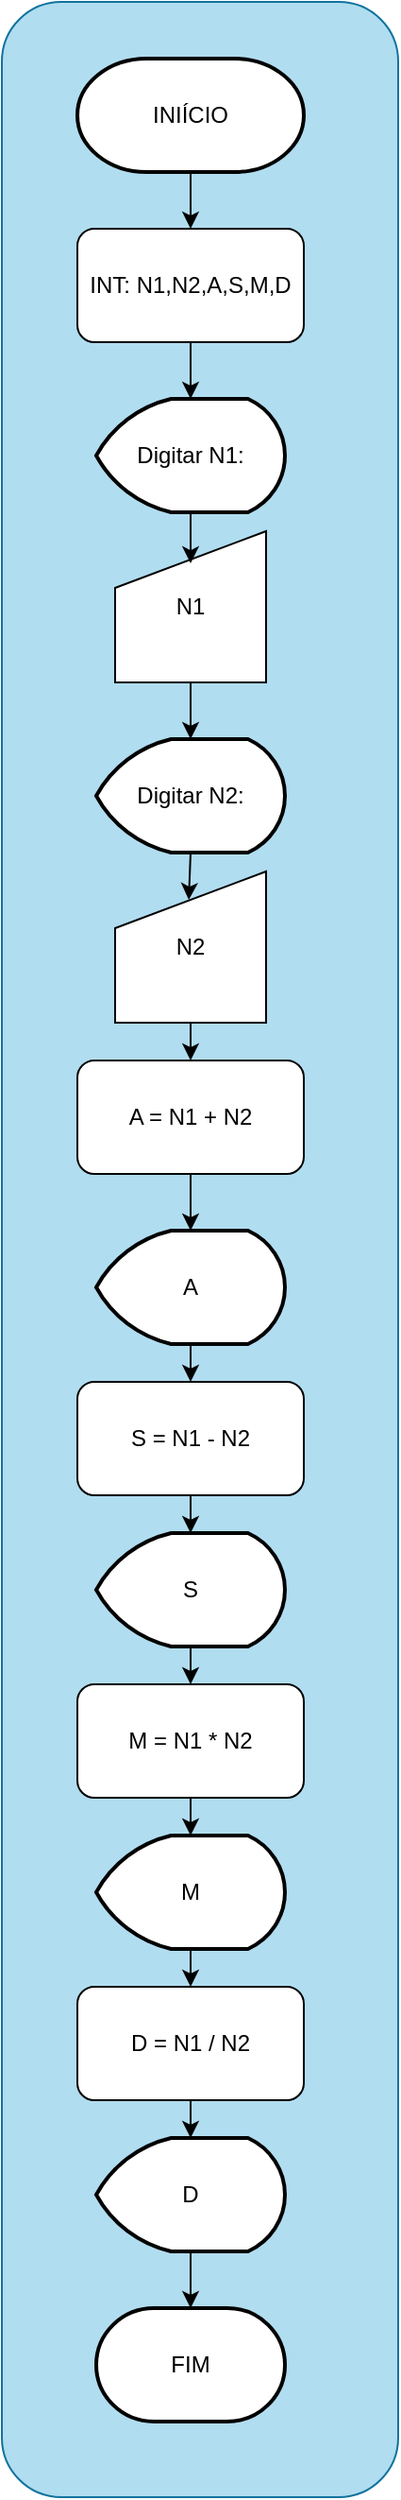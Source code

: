 <mxfile>
    <diagram id="YCCkgQdbygvakr6kUrGI" name="Page-1">
        <mxGraphModel dx="1239" dy="2065" grid="1" gridSize="10" guides="1" tooltips="1" connect="1" arrows="1" fold="1" page="1" pageScale="1" pageWidth="850" pageHeight="1100" math="0" shadow="0">
            <root>
                <mxCell id="0"/>
                <mxCell id="1" parent="0"/>
                <mxCell id="76" value="" style="rounded=1;whiteSpace=wrap;html=1;fillColor=#b1ddf0;strokeColor=#10739e;" parent="1" vertex="1">
                    <mxGeometry x="230" y="-20" width="210" height="1320" as="geometry"/>
                </mxCell>
                <mxCell id="27" value="" style="edgeStyle=none;html=1;" parent="1" source="2" target="24" edge="1">
                    <mxGeometry relative="1" as="geometry"/>
                </mxCell>
                <mxCell id="2" value="INIÍCIO" style="strokeWidth=2;html=1;shape=mxgraph.flowchart.terminator;whiteSpace=wrap;" parent="1" vertex="1">
                    <mxGeometry x="270" y="10" width="120" height="60" as="geometry"/>
                </mxCell>
                <mxCell id="3" value="FIM" style="strokeWidth=2;html=1;shape=mxgraph.flowchart.terminator;whiteSpace=wrap;" parent="1" vertex="1">
                    <mxGeometry x="280" y="1200" width="100" height="60" as="geometry"/>
                </mxCell>
                <mxCell id="10" value="Digitar N1:" style="strokeWidth=2;html=1;shape=mxgraph.flowchart.display;whiteSpace=wrap;" parent="1" vertex="1">
                    <mxGeometry x="280" y="190" width="100" height="60" as="geometry"/>
                </mxCell>
                <mxCell id="17" value="Digitar N2:" style="strokeWidth=2;html=1;shape=mxgraph.flowchart.display;whiteSpace=wrap;" parent="1" vertex="1">
                    <mxGeometry x="280" y="370" width="100" height="60" as="geometry"/>
                </mxCell>
                <mxCell id="18" value="N1" style="shape=manualInput;whiteSpace=wrap;html=1;" parent="1" vertex="1">
                    <mxGeometry x="290" y="260" width="80" height="80" as="geometry"/>
                </mxCell>
                <mxCell id="20" style="edgeStyle=none;html=1;exitX=0.5;exitY=1;exitDx=0;exitDy=0;exitPerimeter=0;entryX=0.5;entryY=0.213;entryDx=0;entryDy=0;entryPerimeter=0;" parent="1" source="10" target="18" edge="1">
                    <mxGeometry relative="1" as="geometry"/>
                </mxCell>
                <mxCell id="21" style="edgeStyle=none;html=1;exitX=0.5;exitY=1;exitDx=0;exitDy=0;entryX=0.5;entryY=0;entryDx=0;entryDy=0;entryPerimeter=0;" parent="1" source="18" target="17" edge="1">
                    <mxGeometry relative="1" as="geometry"/>
                </mxCell>
                <mxCell id="78" style="edgeStyle=none;html=1;entryX=0.5;entryY=0;entryDx=0;entryDy=0;" parent="1" source="22" target="77" edge="1">
                    <mxGeometry relative="1" as="geometry"/>
                </mxCell>
                <mxCell id="22" value="N2" style="shape=manualInput;whiteSpace=wrap;html=1;" parent="1" vertex="1">
                    <mxGeometry x="290" y="440" width="80" height="80" as="geometry"/>
                </mxCell>
                <mxCell id="23" style="edgeStyle=none;html=1;exitX=0.5;exitY=1;exitDx=0;exitDy=0;exitPerimeter=0;entryX=0.488;entryY=0.188;entryDx=0;entryDy=0;entryPerimeter=0;" parent="1" source="17" target="22" edge="1">
                    <mxGeometry relative="1" as="geometry"/>
                </mxCell>
                <mxCell id="24" value="INT: N1,N2,A,S,M,D" style="rounded=1;whiteSpace=wrap;html=1;" parent="1" vertex="1">
                    <mxGeometry x="270" y="100" width="120" height="60" as="geometry"/>
                </mxCell>
                <mxCell id="26" style="edgeStyle=none;html=1;entryX=0.5;entryY=0;entryDx=0;entryDy=0;entryPerimeter=0;" parent="1" source="24" target="10" edge="1">
                    <mxGeometry relative="1" as="geometry"/>
                </mxCell>
                <mxCell id="77" value="A = N1 + N2" style="rounded=1;whiteSpace=wrap;html=1;" parent="1" vertex="1">
                    <mxGeometry x="270" y="540" width="120" height="60" as="geometry"/>
                </mxCell>
                <mxCell id="82" style="edgeStyle=none;html=1;entryX=0.5;entryY=0;entryDx=0;entryDy=0;" parent="1" source="79" target="81" edge="1">
                    <mxGeometry relative="1" as="geometry"/>
                </mxCell>
                <mxCell id="79" value="A" style="strokeWidth=2;html=1;shape=mxgraph.flowchart.display;whiteSpace=wrap;" parent="1" vertex="1">
                    <mxGeometry x="280" y="630" width="100" height="60" as="geometry"/>
                </mxCell>
                <mxCell id="80" style="edgeStyle=none;html=1;entryX=0.5;entryY=0;entryDx=0;entryDy=0;entryPerimeter=0;" parent="1" source="77" target="79" edge="1">
                    <mxGeometry relative="1" as="geometry"/>
                </mxCell>
                <mxCell id="81" value="S = N1 - N2" style="rounded=1;whiteSpace=wrap;html=1;" parent="1" vertex="1">
                    <mxGeometry x="270" y="710" width="120" height="60" as="geometry"/>
                </mxCell>
                <mxCell id="86" style="edgeStyle=none;html=1;entryX=0.5;entryY=0;entryDx=0;entryDy=0;" parent="1" source="83" target="85" edge="1">
                    <mxGeometry relative="1" as="geometry"/>
                </mxCell>
                <mxCell id="83" value="S" style="strokeWidth=2;html=1;shape=mxgraph.flowchart.display;whiteSpace=wrap;" parent="1" vertex="1">
                    <mxGeometry x="280" y="790" width="100" height="60" as="geometry"/>
                </mxCell>
                <mxCell id="84" style="edgeStyle=none;html=1;entryX=0.5;entryY=0;entryDx=0;entryDy=0;entryPerimeter=0;" parent="1" source="81" target="83" edge="1">
                    <mxGeometry relative="1" as="geometry"/>
                </mxCell>
                <mxCell id="88" style="edgeStyle=none;html=1;" parent="1" source="85" target="87" edge="1">
                    <mxGeometry relative="1" as="geometry"/>
                </mxCell>
                <mxCell id="85" value="M = N1 * N2" style="rounded=1;whiteSpace=wrap;html=1;" parent="1" vertex="1">
                    <mxGeometry x="270" y="870" width="120" height="60" as="geometry"/>
                </mxCell>
                <mxCell id="90" style="edgeStyle=none;html=1;entryX=0.5;entryY=0;entryDx=0;entryDy=0;" parent="1" source="87" target="89" edge="1">
                    <mxGeometry relative="1" as="geometry"/>
                </mxCell>
                <mxCell id="87" value="M" style="strokeWidth=2;html=1;shape=mxgraph.flowchart.display;whiteSpace=wrap;" parent="1" vertex="1">
                    <mxGeometry x="280" y="950" width="100" height="60" as="geometry"/>
                </mxCell>
                <mxCell id="92" style="edgeStyle=none;html=1;" parent="1" source="89" target="91" edge="1">
                    <mxGeometry relative="1" as="geometry"/>
                </mxCell>
                <mxCell id="89" value="D = N1 / N2" style="rounded=1;whiteSpace=wrap;html=1;" parent="1" vertex="1">
                    <mxGeometry x="270" y="1030" width="120" height="60" as="geometry"/>
                </mxCell>
                <mxCell id="91" value="D" style="strokeWidth=2;html=1;shape=mxgraph.flowchart.display;whiteSpace=wrap;" parent="1" vertex="1">
                    <mxGeometry x="280" y="1110" width="100" height="60" as="geometry"/>
                </mxCell>
                <mxCell id="93" style="edgeStyle=none;html=1;entryX=0.5;entryY=0;entryDx=0;entryDy=0;entryPerimeter=0;" parent="1" source="91" target="3" edge="1">
                    <mxGeometry relative="1" as="geometry"/>
                </mxCell>
            </root>
        </mxGraphModel>
    </diagram>
</mxfile>